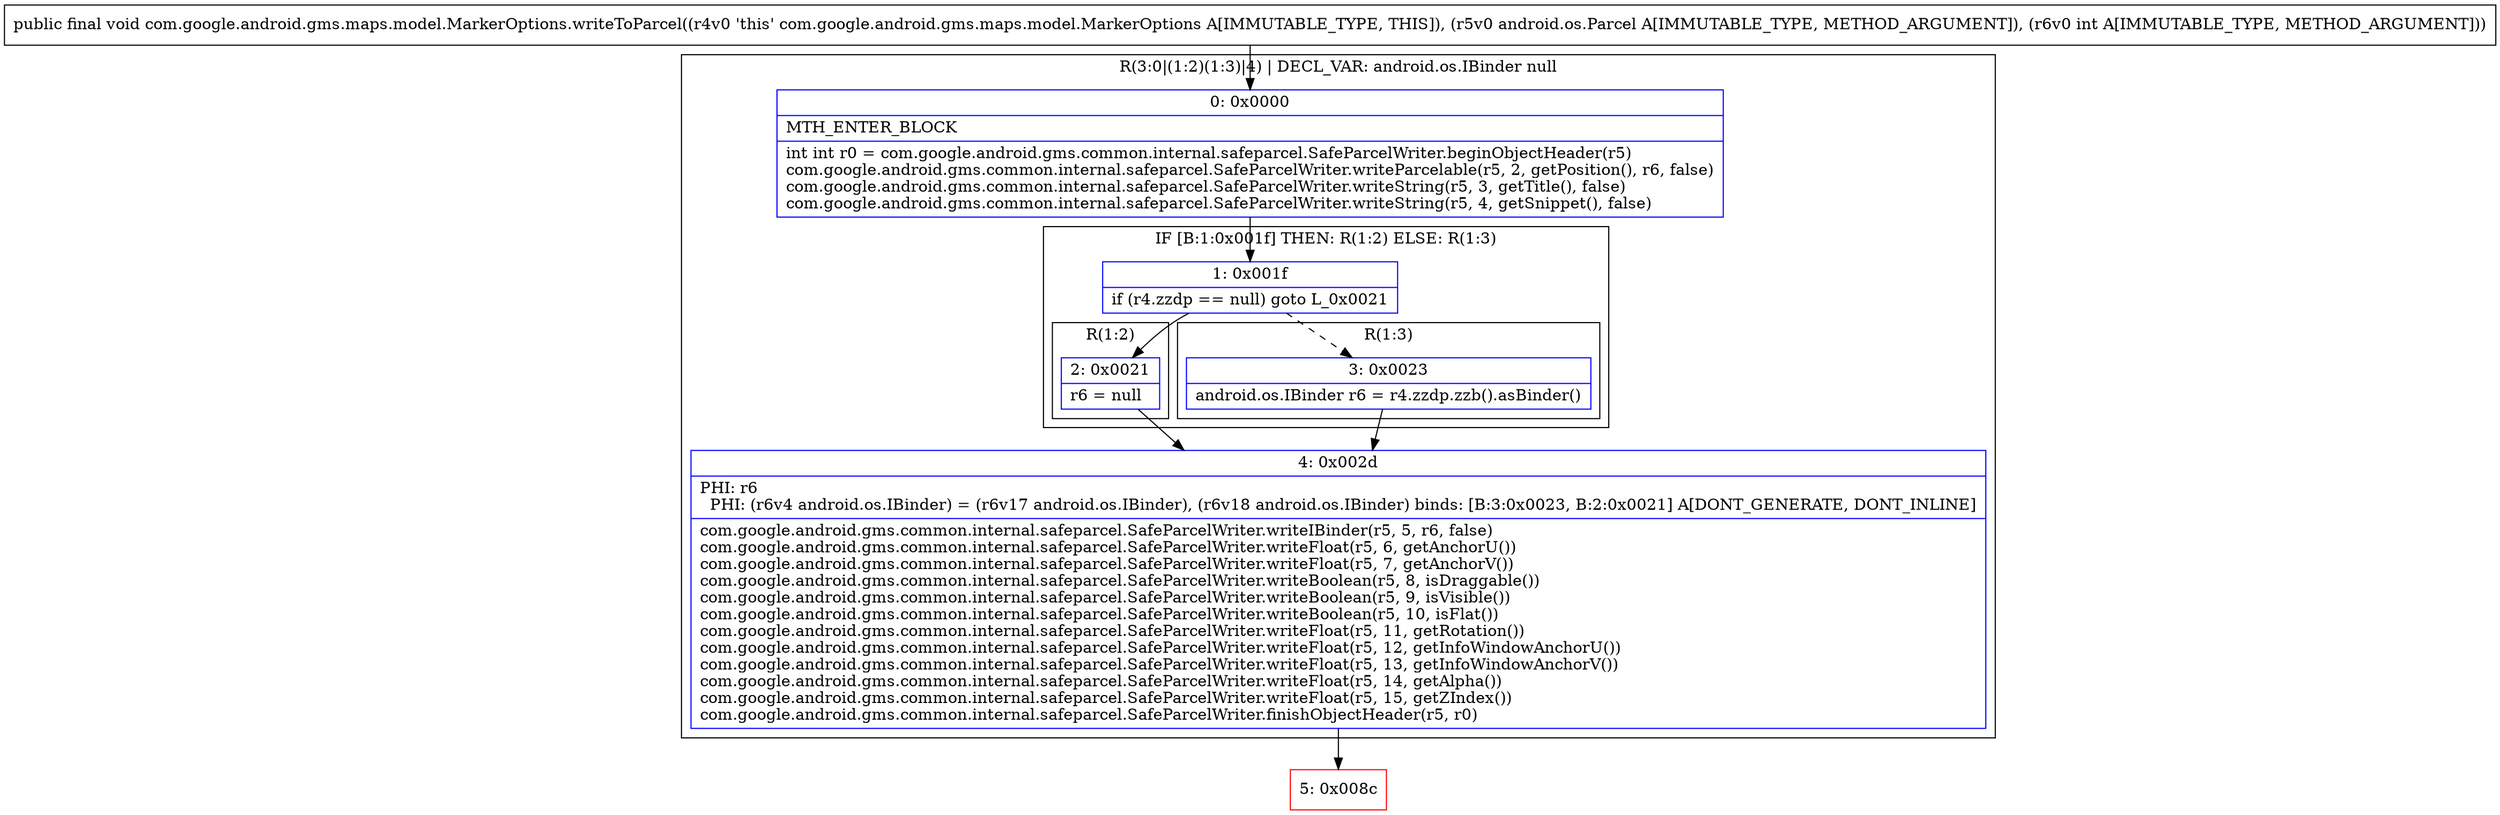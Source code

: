 digraph "CFG forcom.google.android.gms.maps.model.MarkerOptions.writeToParcel(Landroid\/os\/Parcel;I)V" {
subgraph cluster_Region_225935683 {
label = "R(3:0|(1:2)(1:3)|4) | DECL_VAR: android.os.IBinder null\l";
node [shape=record,color=blue];
Node_0 [shape=record,label="{0\:\ 0x0000|MTH_ENTER_BLOCK\l|int int r0 = com.google.android.gms.common.internal.safeparcel.SafeParcelWriter.beginObjectHeader(r5)\lcom.google.android.gms.common.internal.safeparcel.SafeParcelWriter.writeParcelable(r5, 2, getPosition(), r6, false)\lcom.google.android.gms.common.internal.safeparcel.SafeParcelWriter.writeString(r5, 3, getTitle(), false)\lcom.google.android.gms.common.internal.safeparcel.SafeParcelWriter.writeString(r5, 4, getSnippet(), false)\l}"];
subgraph cluster_IfRegion_1547996337 {
label = "IF [B:1:0x001f] THEN: R(1:2) ELSE: R(1:3)";
node [shape=record,color=blue];
Node_1 [shape=record,label="{1\:\ 0x001f|if (r4.zzdp == null) goto L_0x0021\l}"];
subgraph cluster_Region_699235172 {
label = "R(1:2)";
node [shape=record,color=blue];
Node_2 [shape=record,label="{2\:\ 0x0021|r6 = null\l}"];
}
subgraph cluster_Region_234485168 {
label = "R(1:3)";
node [shape=record,color=blue];
Node_3 [shape=record,label="{3\:\ 0x0023|android.os.IBinder r6 = r4.zzdp.zzb().asBinder()\l}"];
}
}
Node_4 [shape=record,label="{4\:\ 0x002d|PHI: r6 \l  PHI: (r6v4 android.os.IBinder) = (r6v17 android.os.IBinder), (r6v18 android.os.IBinder) binds: [B:3:0x0023, B:2:0x0021] A[DONT_GENERATE, DONT_INLINE]\l|com.google.android.gms.common.internal.safeparcel.SafeParcelWriter.writeIBinder(r5, 5, r6, false)\lcom.google.android.gms.common.internal.safeparcel.SafeParcelWriter.writeFloat(r5, 6, getAnchorU())\lcom.google.android.gms.common.internal.safeparcel.SafeParcelWriter.writeFloat(r5, 7, getAnchorV())\lcom.google.android.gms.common.internal.safeparcel.SafeParcelWriter.writeBoolean(r5, 8, isDraggable())\lcom.google.android.gms.common.internal.safeparcel.SafeParcelWriter.writeBoolean(r5, 9, isVisible())\lcom.google.android.gms.common.internal.safeparcel.SafeParcelWriter.writeBoolean(r5, 10, isFlat())\lcom.google.android.gms.common.internal.safeparcel.SafeParcelWriter.writeFloat(r5, 11, getRotation())\lcom.google.android.gms.common.internal.safeparcel.SafeParcelWriter.writeFloat(r5, 12, getInfoWindowAnchorU())\lcom.google.android.gms.common.internal.safeparcel.SafeParcelWriter.writeFloat(r5, 13, getInfoWindowAnchorV())\lcom.google.android.gms.common.internal.safeparcel.SafeParcelWriter.writeFloat(r5, 14, getAlpha())\lcom.google.android.gms.common.internal.safeparcel.SafeParcelWriter.writeFloat(r5, 15, getZIndex())\lcom.google.android.gms.common.internal.safeparcel.SafeParcelWriter.finishObjectHeader(r5, r0)\l}"];
}
Node_5 [shape=record,color=red,label="{5\:\ 0x008c}"];
MethodNode[shape=record,label="{public final void com.google.android.gms.maps.model.MarkerOptions.writeToParcel((r4v0 'this' com.google.android.gms.maps.model.MarkerOptions A[IMMUTABLE_TYPE, THIS]), (r5v0 android.os.Parcel A[IMMUTABLE_TYPE, METHOD_ARGUMENT]), (r6v0 int A[IMMUTABLE_TYPE, METHOD_ARGUMENT])) }"];
MethodNode -> Node_0;
Node_0 -> Node_1;
Node_1 -> Node_2;
Node_1 -> Node_3[style=dashed];
Node_2 -> Node_4;
Node_3 -> Node_4;
Node_4 -> Node_5;
}

